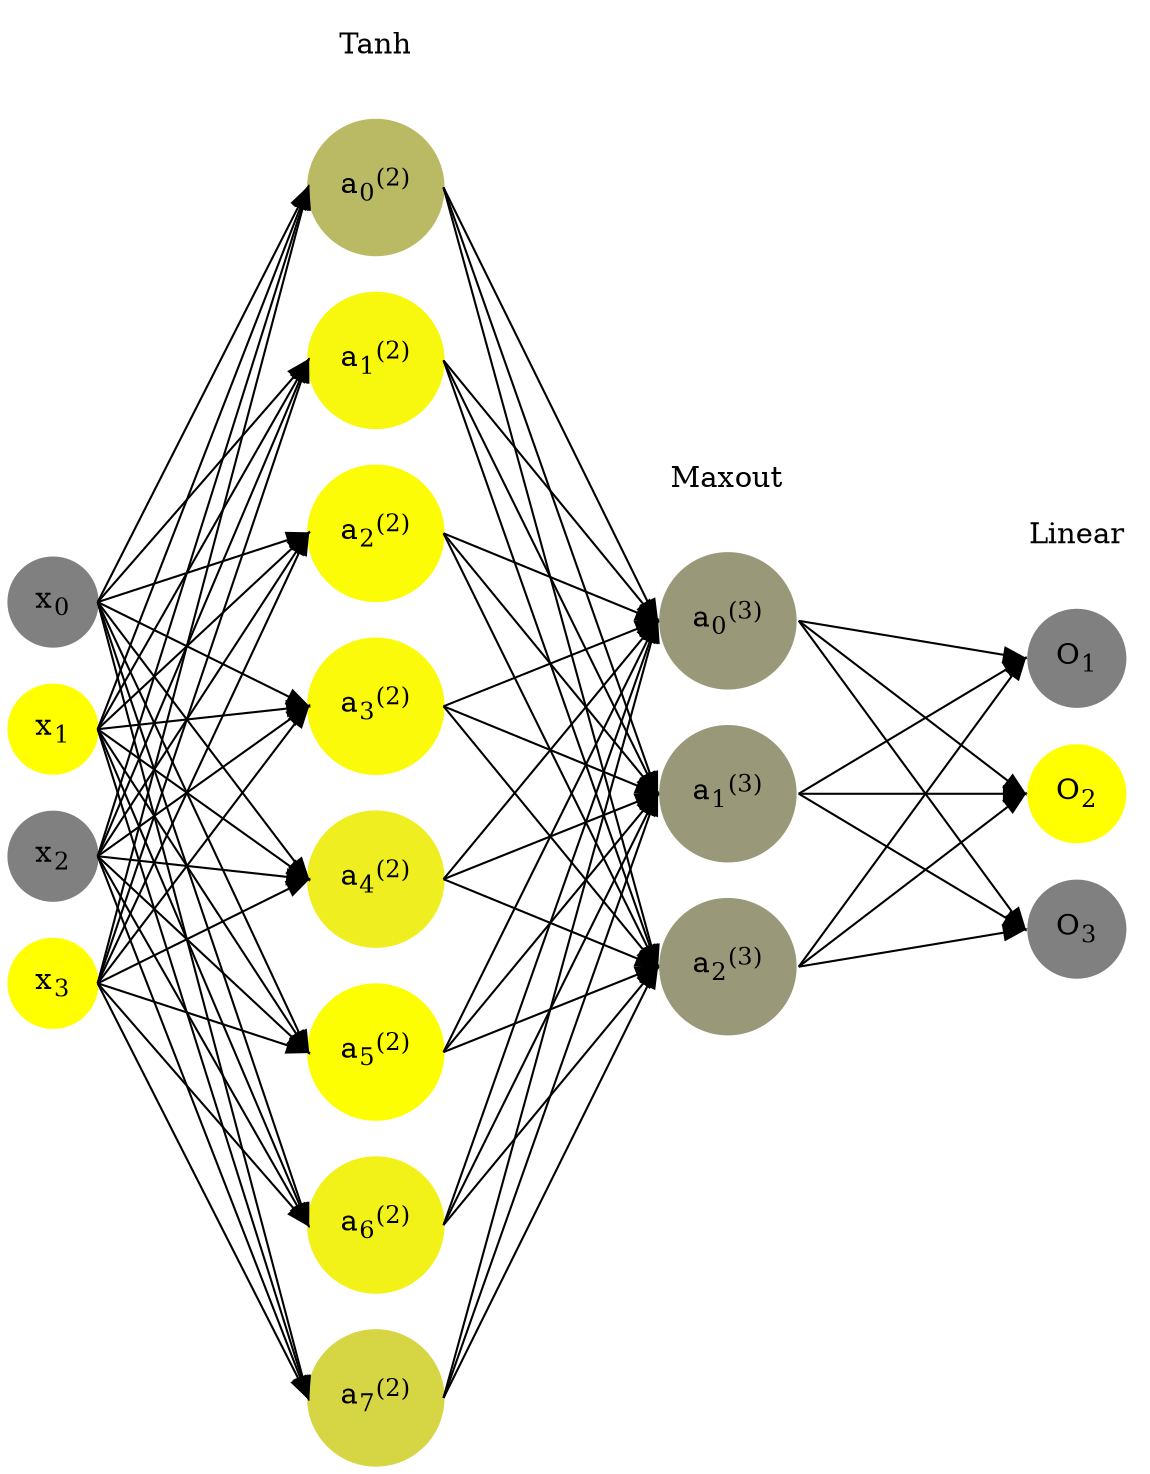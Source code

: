 digraph G {
	rankdir = LR;
	splines=false;
	edge[style=invis];
	ranksep= 1.4;
	{
	node [shape=circle, color="0.1667, 0.0, 0.5", style=filled, fillcolor="0.1667, 0.0, 0.5"];
	x0 [label=<x<sub>0</sub>>];
	}
	{
	node [shape=circle, color="0.1667, 1.0, 1.0", style=filled, fillcolor="0.1667, 1.0, 1.0"];
	x1 [label=<x<sub>1</sub>>];
	}
	{
	node [shape=circle, color="0.1667, 0.0, 0.5", style=filled, fillcolor="0.1667, 0.0, 0.5"];
	x2 [label=<x<sub>2</sub>>];
	}
	{
	node [shape=circle, color="0.1667, 1.0, 1.0", style=filled, fillcolor="0.1667, 1.0, 1.0"];
	x3 [label=<x<sub>3</sub>>];
	}
	{
	node [shape=circle, color="0.1667, 0.455476, 0.727738", style=filled, fillcolor="0.1667, 0.455476, 0.727738"];
	a02 [label=<a<sub>0</sub><sup>(2)</sup>>];
	}
	{
	node [shape=circle, color="0.1667, 0.938491, 0.969245", style=filled, fillcolor="0.1667, 0.938491, 0.969245"];
	a12 [label=<a<sub>1</sub><sup>(2)</sup>>];
	}
	{
	node [shape=circle, color="0.1667, 0.974619, 0.987310", style=filled, fillcolor="0.1667, 0.974619, 0.987310"];
	a22 [label=<a<sub>2</sub><sup>(2)</sup>>];
	}
	{
	node [shape=circle, color="0.1667, 0.958370, 0.979185", style=filled, fillcolor="0.1667, 0.958370, 0.979185"];
	a32 [label=<a<sub>3</sub><sup>(2)</sup>>];
	}
	{
	node [shape=circle, color="0.1667, 0.863233, 0.931616", style=filled, fillcolor="0.1667, 0.863233, 0.931616"];
	a42 [label=<a<sub>4</sub><sup>(2)</sup>>];
	}
	{
	node [shape=circle, color="0.1667, 0.988321, 0.994160", style=filled, fillcolor="0.1667, 0.988321, 0.994160"];
	a52 [label=<a<sub>5</sub><sup>(2)</sup>>];
	}
	{
	node [shape=circle, color="0.1667, 0.896724, 0.948362", style=filled, fillcolor="0.1667, 0.896724, 0.948362"];
	a62 [label=<a<sub>6</sub><sup>(2)</sup>>];
	}
	{
	node [shape=circle, color="0.1667, 0.673449, 0.836725", style=filled, fillcolor="0.1667, 0.673449, 0.836725"];
	a72 [label=<a<sub>7</sub><sup>(2)</sup>>];
	}
	{
	node [shape=circle, color="0.1667, 0.202994, 0.601497", style=filled, fillcolor="0.1667, 0.202994, 0.601497"];
	a03 [label=<a<sub>0</sub><sup>(3)</sup>>];
	}
	{
	node [shape=circle, color="0.1667, 0.202994, 0.601497", style=filled, fillcolor="0.1667, 0.202994, 0.601497"];
	a13 [label=<a<sub>1</sub><sup>(3)</sup>>];
	}
	{
	node [shape=circle, color="0.1667, 0.202994, 0.601497", style=filled, fillcolor="0.1667, 0.202994, 0.601497"];
	a23 [label=<a<sub>2</sub><sup>(3)</sup>>];
	}
	{
	node [shape=circle, color="0.1667, 0.0, 0.5", style=filled, fillcolor="0.1667, 0.0, 0.5"];
	O1 [label=<O<sub>1</sub>>];
	}
	{
	node [shape=circle, color="0.1667, 1.0, 1.0", style=filled, fillcolor="0.1667, 1.0, 1.0"];
	O2 [label=<O<sub>2</sub>>];
	}
	{
	node [shape=circle, color="0.1667, 0.0, 0.5", style=filled, fillcolor="0.1667, 0.0, 0.5"];
	O3 [label=<O<sub>3</sub>>];
	}
	{
	rank=same;
	x0->x1->x2->x3;
	}
	{
	rank=same;
	a02->a12->a22->a32->a42->a52->a62->a72;
	}
	{
	rank=same;
	a03->a13->a23;
	}
	{
	rank=same;
	O1->O2->O3;
	}
	l1 [shape=plaintext,label="Tanh"];
	l1->a02;
	{rank=same; l1;a02};
	l2 [shape=plaintext,label="Maxout"];
	l2->a03;
	{rank=same; l2;a03};
	l3 [shape=plaintext,label="Linear"];
	l3->O1;
	{rank=same; l3;O1};
edge[style=solid, tailport=e, headport=w];
	{x0;x1;x2;x3} -> {a02;a12;a22;a32;a42;a52;a62;a72};
	{a02;a12;a22;a32;a42;a52;a62;a72} -> {a03;a13;a23};
	{a03;a13;a23} -> {O1,O2,O3};
}